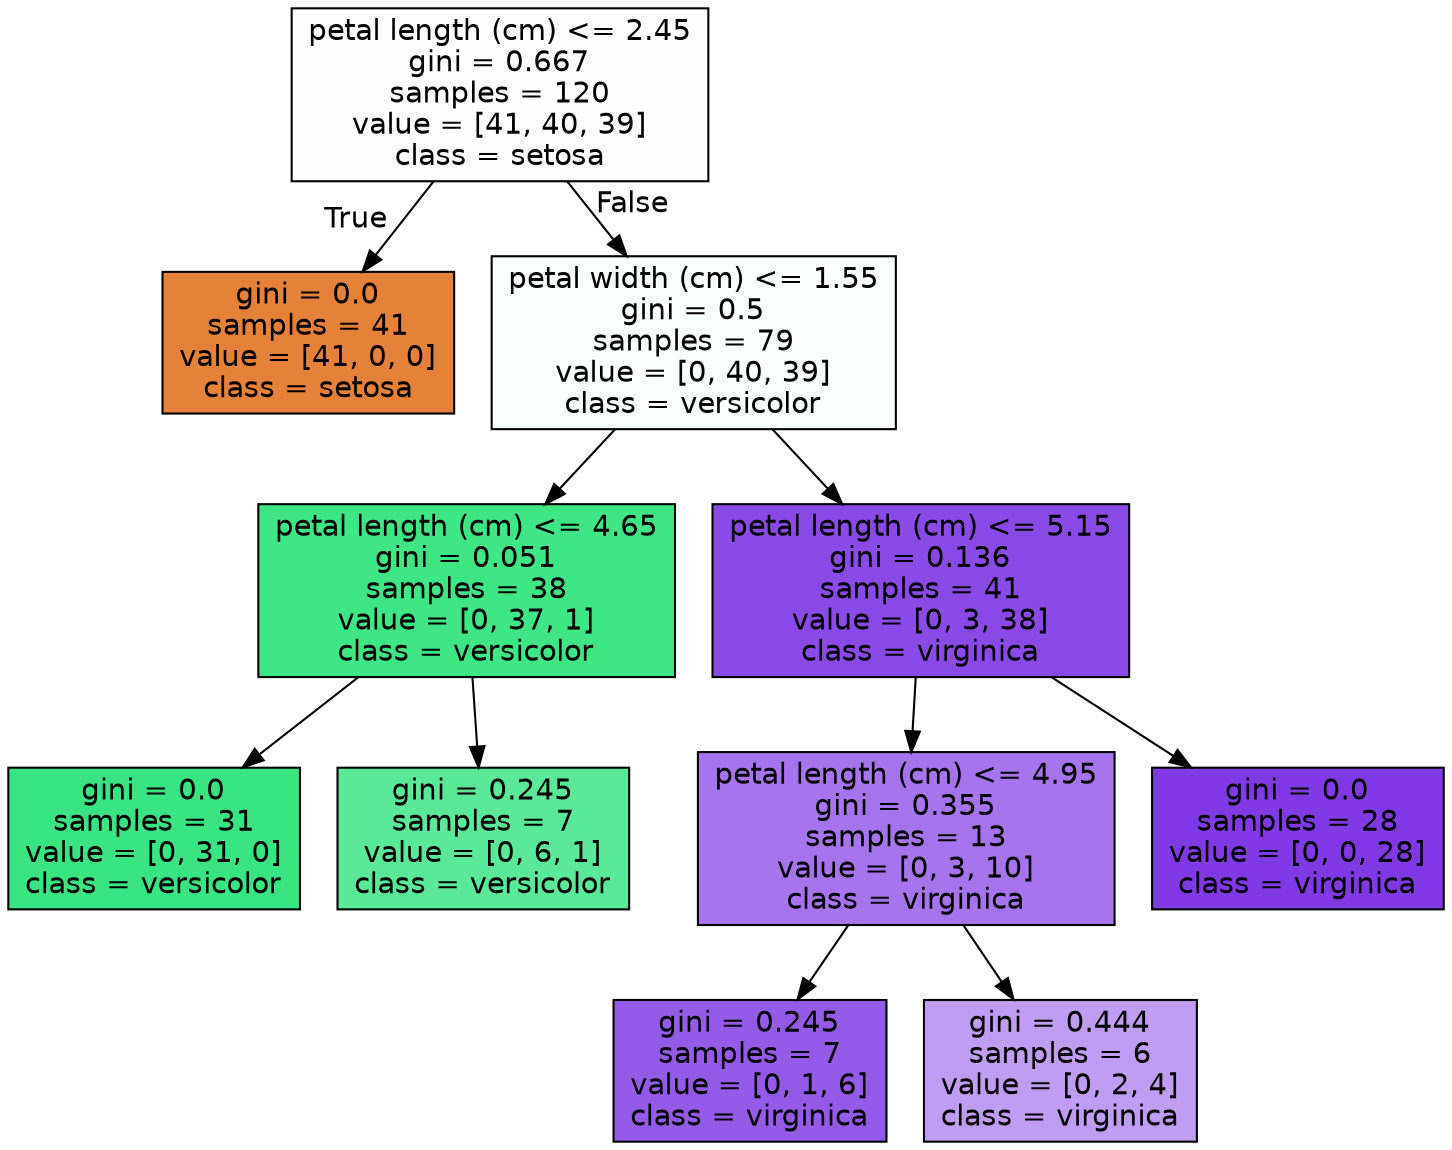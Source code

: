 digraph Tree {
node [shape=box, style="filled", color="black", fontname="helvetica"] ;
edge [fontname="helvetica"] ;
0 [label="petal length (cm) <= 2.45\ngini = 0.667\nsamples = 120\nvalue = [41, 40, 39]\nclass = setosa", fillcolor="#fffdfd"] ;
1 [label="gini = 0.0\nsamples = 41\nvalue = [41, 0, 0]\nclass = setosa", fillcolor="#e58139"] ;
0 -> 1 [labeldistance=2.5, labelangle=45, headlabel="True"] ;
2 [label="petal width (cm) <= 1.55\ngini = 0.5\nsamples = 79\nvalue = [0, 40, 39]\nclass = versicolor", fillcolor="#fafefc"] ;
0 -> 2 [labeldistance=2.5, labelangle=-45, headlabel="False"] ;
3 [label="petal length (cm) <= 4.65\ngini = 0.051\nsamples = 38\nvalue = [0, 37, 1]\nclass = versicolor", fillcolor="#3ee684"] ;
2 -> 3 ;
4 [label="gini = 0.0\nsamples = 31\nvalue = [0, 31, 0]\nclass = versicolor", fillcolor="#39e581"] ;
3 -> 4 ;
5 [label="gini = 0.245\nsamples = 7\nvalue = [0, 6, 1]\nclass = versicolor", fillcolor="#5ae996"] ;
3 -> 5 ;
6 [label="petal length (cm) <= 5.15\ngini = 0.136\nsamples = 41\nvalue = [0, 3, 38]\nclass = virginica", fillcolor="#8b49e7"] ;
2 -> 6 ;
7 [label="petal length (cm) <= 4.95\ngini = 0.355\nsamples = 13\nvalue = [0, 3, 10]\nclass = virginica", fillcolor="#a774ed"] ;
6 -> 7 ;
8 [label="gini = 0.245\nsamples = 7\nvalue = [0, 1, 6]\nclass = virginica", fillcolor="#965ae9"] ;
7 -> 8 ;
9 [label="gini = 0.444\nsamples = 6\nvalue = [0, 2, 4]\nclass = virginica", fillcolor="#c09cf2"] ;
7 -> 9 ;
10 [label="gini = 0.0\nsamples = 28\nvalue = [0, 0, 28]\nclass = virginica", fillcolor="#8139e5"] ;
6 -> 10 ;
}